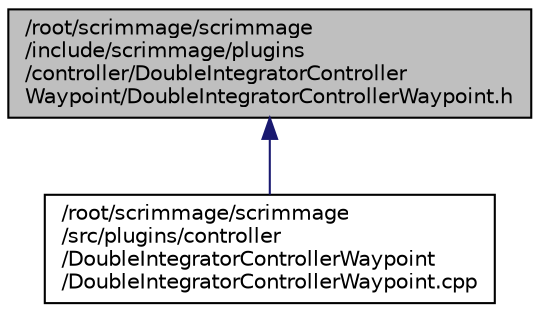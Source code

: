 digraph "/root/scrimmage/scrimmage/include/scrimmage/plugins/controller/DoubleIntegratorControllerWaypoint/DoubleIntegratorControllerWaypoint.h"
{
 // LATEX_PDF_SIZE
  edge [fontname="Helvetica",fontsize="10",labelfontname="Helvetica",labelfontsize="10"];
  node [fontname="Helvetica",fontsize="10",shape=record];
  Node1 [label="/root/scrimmage/scrimmage\l/include/scrimmage/plugins\l/controller/DoubleIntegratorController\lWaypoint/DoubleIntegratorControllerWaypoint.h",height=0.2,width=0.4,color="black", fillcolor="grey75", style="filled", fontcolor="black",tooltip="Brief file description."];
  Node1 -> Node2 [dir="back",color="midnightblue",fontsize="10",style="solid",fontname="Helvetica"];
  Node2 [label="/root/scrimmage/scrimmage\l/src/plugins/controller\l/DoubleIntegratorControllerWaypoint\l/DoubleIntegratorControllerWaypoint.cpp",height=0.2,width=0.4,color="black", fillcolor="white", style="filled",URL="$DoubleIntegratorControllerWaypoint_8cpp.html",tooltip="Brief file description."];
}
